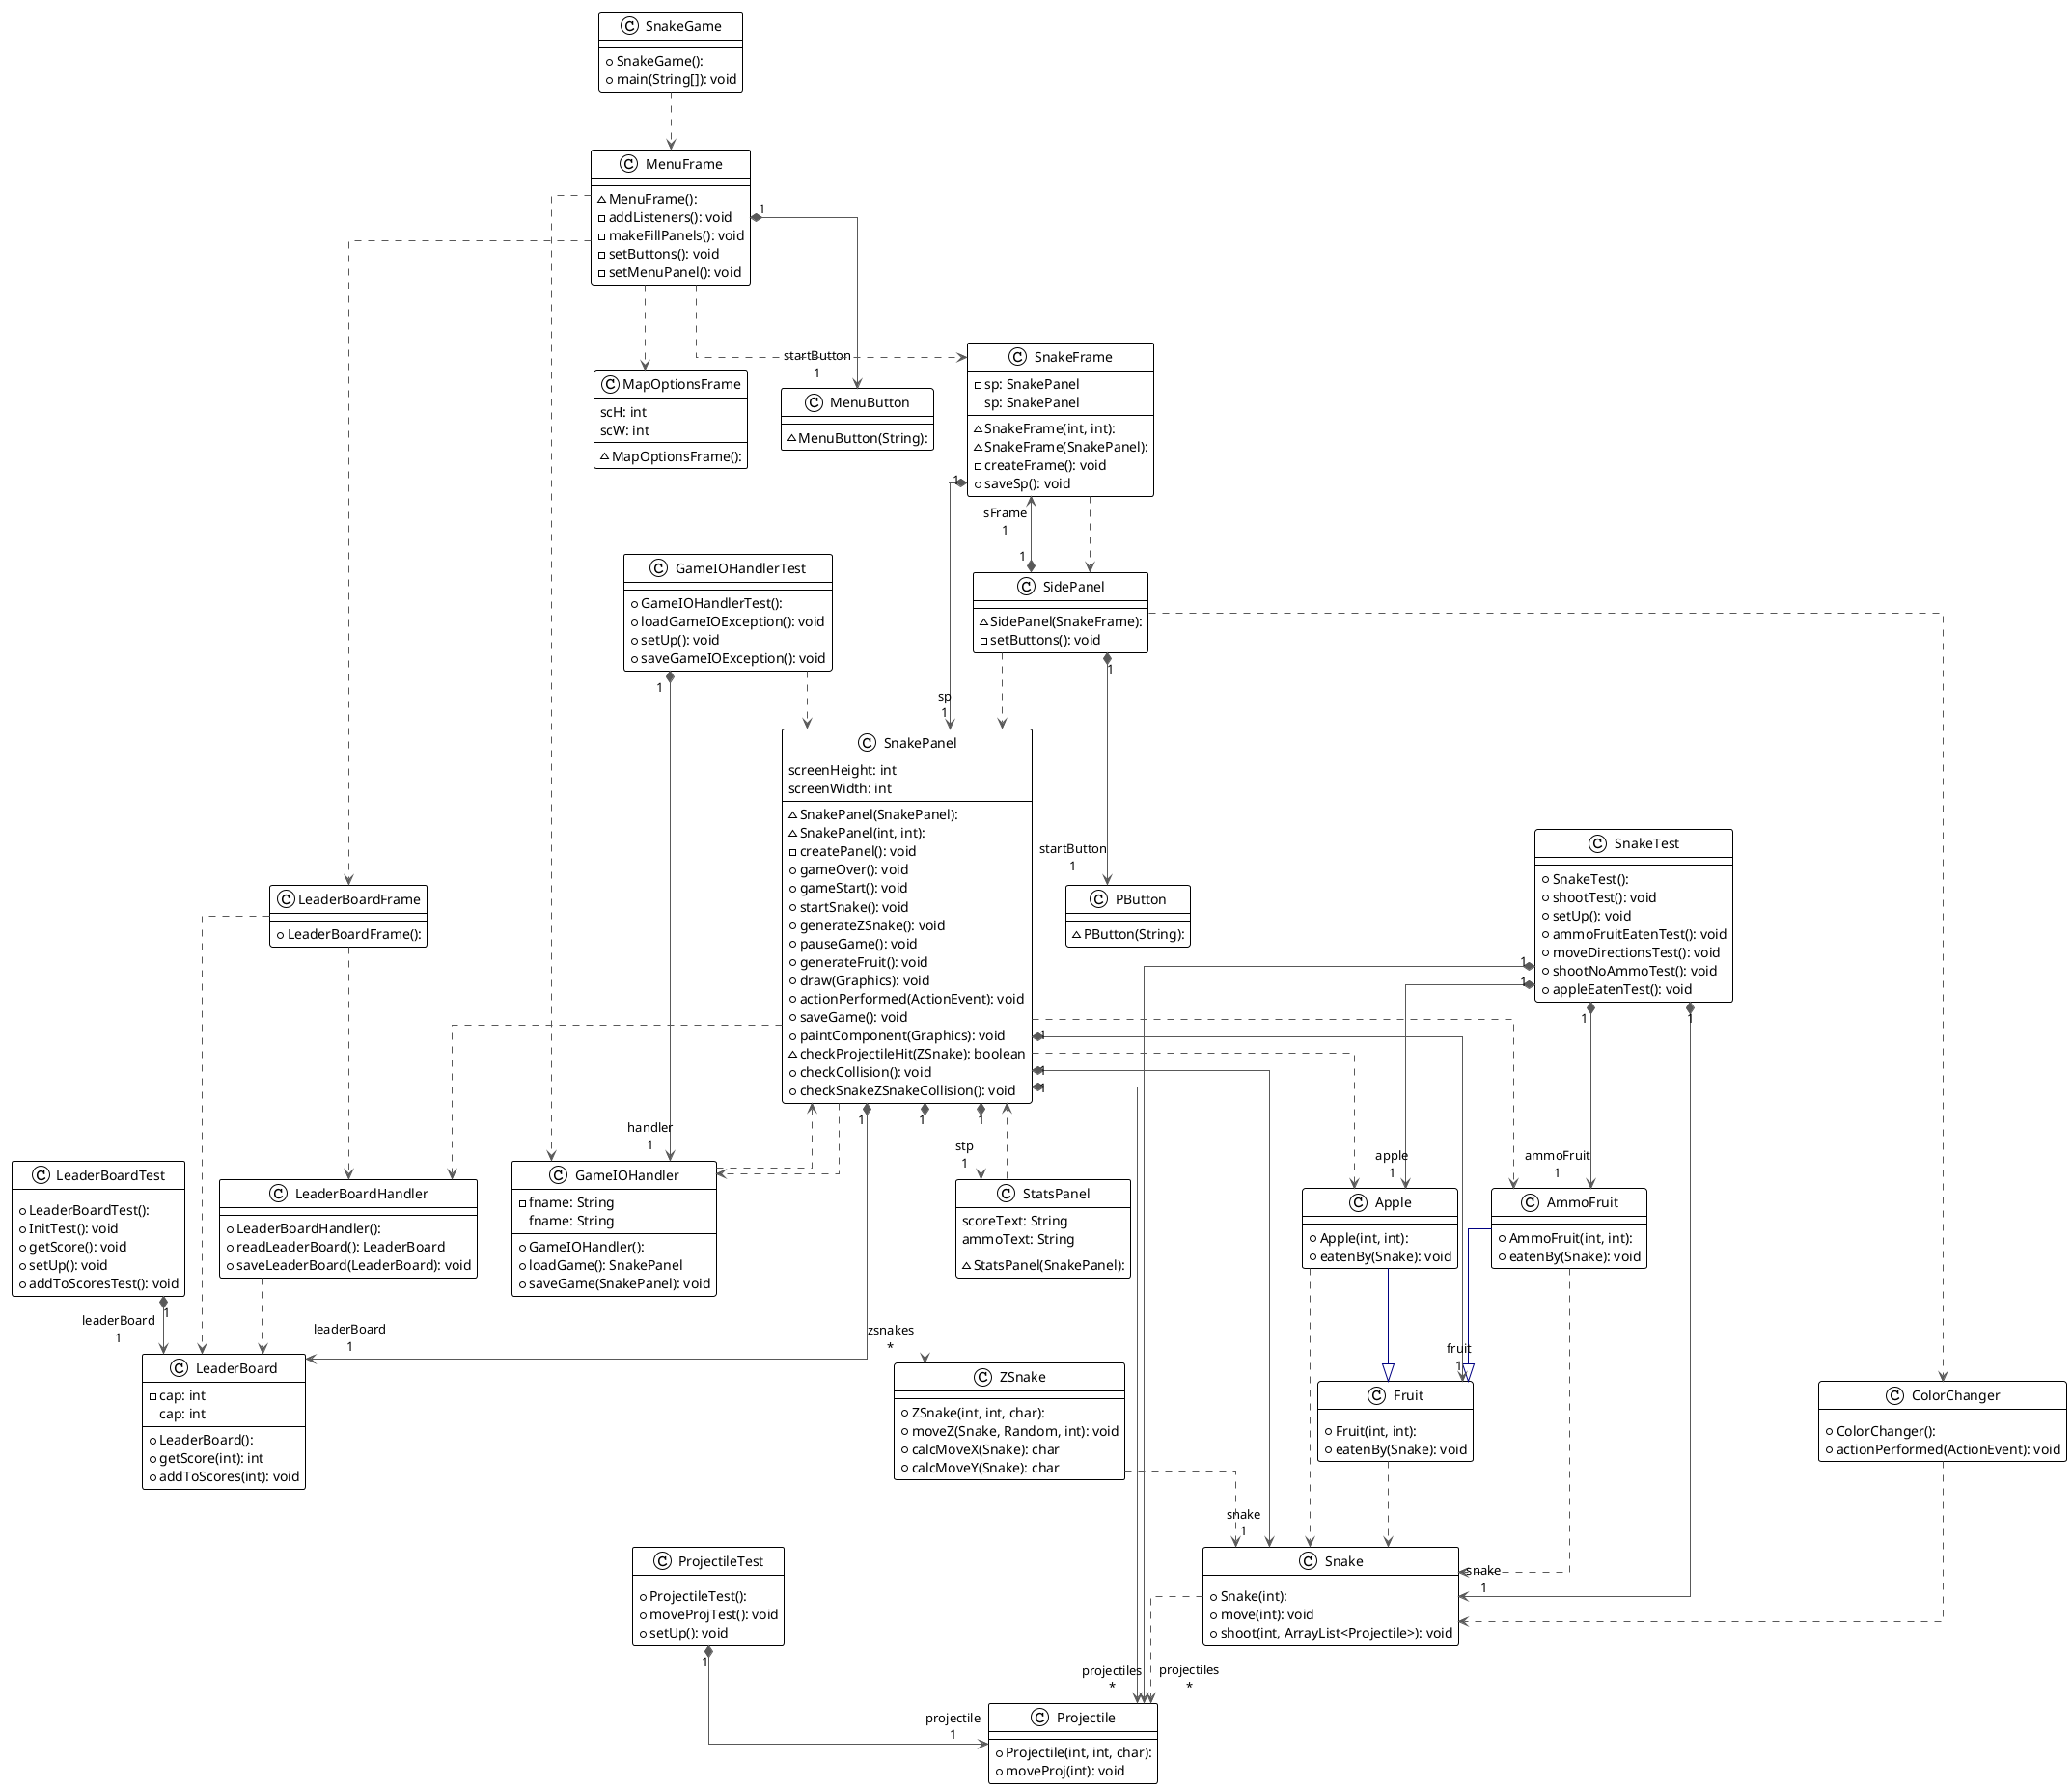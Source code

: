 @startuml

!theme plain
top to bottom direction
skinparam linetype ortho

class AmmoFruit {
  + AmmoFruit(int, int): 
  + eatenBy(Snake): void
}
class Apple {
  + Apple(int, int): 
  + eatenBy(Snake): void
}
class ColorChanger {
  + ColorChanger(): 
  + actionPerformed(ActionEvent): void
}
class Fruit {
  + Fruit(int, int): 
  + eatenBy(Snake): void
}
class GameIOHandler {
  + GameIOHandler(): 
  - fname: String
  + loadGame(): SnakePanel
  + saveGame(SnakePanel): void
   fname: String
}
class GameIOHandlerTest {
  + GameIOHandlerTest(): 
  + loadGameIOException(): void
  + setUp(): void
  + saveGameIOException(): void
}
class LeaderBoard {
  + LeaderBoard(): 
  - cap: int
  + getScore(int): int
  + addToScores(int): void
   cap: int
}
class LeaderBoardFrame {
  + LeaderBoardFrame(): 
}
class LeaderBoardHandler {
  + LeaderBoardHandler(): 
  + readLeaderBoard(): LeaderBoard
  + saveLeaderBoard(LeaderBoard): void
}
class LeaderBoardTest {
  + LeaderBoardTest(): 
  + InitTest(): void
  + getScore(): void
  + setUp(): void
  + addToScoresTest(): void
}
class MapOptionsFrame {
  ~ MapOptionsFrame(): 
   scH: int
   scW: int
}
class MenuButton {
  ~ MenuButton(String): 
}
class MenuFrame {
  ~ MenuFrame(): 
  - addListeners(): void
  - makeFillPanels(): void
  - setButtons(): void
  - setMenuPanel(): void
}
class PButton {
  ~ PButton(String): 
}
class Projectile {
  + Projectile(int, int, char): 
  + moveProj(int): void
}
class ProjectileTest {
  + ProjectileTest(): 
  + moveProjTest(): void
  + setUp(): void
}
class SidePanel {
  ~ SidePanel(SnakeFrame): 
  - setButtons(): void
}
class Snake {
  + Snake(int): 
  + move(int): void
  + shoot(int, ArrayList<Projectile>): void
}
class SnakeFrame {
  ~ SnakeFrame(int, int): 
  ~ SnakeFrame(SnakePanel): 
  - sp: SnakePanel
  - createFrame(): void
  + saveSp(): void
   sp: SnakePanel
}
class SnakeGame {
  + SnakeGame(): 
  + main(String[]): void
}
class SnakePanel {
  ~ SnakePanel(SnakePanel): 
  ~ SnakePanel(int, int): 
  - createPanel(): void
  + gameOver(): void
  + gameStart(): void
  + startSnake(): void
  + generateZSnake(): void
  + pauseGame(): void
  + generateFruit(): void
  + draw(Graphics): void
  + actionPerformed(ActionEvent): void
  + saveGame(): void
  + paintComponent(Graphics): void
  ~ checkProjectileHit(ZSnake): boolean
  + checkCollision(): void
  + checkSnakeZSnakeCollision(): void
   screenHeight: int
   screenWidth: int
}
class SnakeTest {
  + SnakeTest(): 
  + shootTest(): void
  + setUp(): void
  + ammoFruitEatenTest(): void
  + moveDirectionsTest(): void
  + shootNoAmmoTest(): void
  + appleEatenTest(): void
}
class StatsPanel {
  ~ StatsPanel(SnakePanel): 
   scoreText: String
   ammoText: String
}
class ZSnake {
  + ZSnake(int, int, char): 
  + moveZ(Snake, Random, int): void
  + calcMoveX(Snake): char
  + calcMoveY(Snake): char
}

AmmoFruit           -[#000082,plain]-^  Fruit              
AmmoFruit           -[#595959,dashed]->  Snake              
Apple               -[#000082,plain]-^  Fruit              
Apple               -[#595959,dashed]->  Snake              
ColorChanger        -[#595959,dashed]->  Snake              
Fruit               -[#595959,dashed]->  Snake              
GameIOHandler       -[#595959,dashed]->  SnakePanel         
GameIOHandlerTest  "1" *-[#595959,plain]-> "handler\n1" GameIOHandler      
GameIOHandlerTest   -[#595959,dashed]->  SnakePanel         
LeaderBoardFrame    -[#595959,dashed]->  LeaderBoard        
LeaderBoardFrame    -[#595959,dashed]->  LeaderBoardHandler 
LeaderBoardHandler  -[#595959,dashed]->  LeaderBoard        
LeaderBoardTest    "1" *-[#595959,plain]-> "leaderBoard\n1" LeaderBoard        
MenuFrame           -[#595959,dashed]->  GameIOHandler      
MenuFrame           -[#595959,dashed]->  LeaderBoardFrame   
MenuFrame           -[#595959,dashed]->  MapOptionsFrame    
MenuFrame          "1" *-[#595959,plain]-> "startButton\n1" MenuButton         
MenuFrame           -[#595959,dashed]->  SnakeFrame         
ProjectileTest     "1" *-[#595959,plain]-> "projectile\n1" Projectile         
SidePanel           -[#595959,dashed]->  ColorChanger       
SidePanel          "1" *-[#595959,plain]-> "startButton\n1" PButton            
SidePanel          "1" *-[#595959,plain]-> "sFrame\n1" SnakeFrame         
SidePanel           -[#595959,dashed]->  SnakePanel         
Snake               -[#595959,dashed]->  Projectile         
SnakeFrame          -[#595959,dashed]->  SidePanel          
SnakeFrame         "1" *-[#595959,plain]-> "sp\n1" SnakePanel         
SnakeGame           -[#595959,dashed]->  MenuFrame          
SnakePanel          -[#595959,dashed]->  AmmoFruit          
SnakePanel          -[#595959,dashed]->  Apple              
SnakePanel         "1" *-[#595959,plain]-> "fruit\n1" Fruit              
SnakePanel          -[#595959,dashed]->  GameIOHandler      
SnakePanel         "1" *-[#595959,plain]-> "leaderBoard\n1" LeaderBoard        
SnakePanel          -[#595959,dashed]->  LeaderBoardHandler 
SnakePanel         "1" *-[#595959,plain]-> "projectiles\n*" Projectile         
SnakePanel         "1" *-[#595959,plain]-> "snake\n1" Snake              
SnakePanel         "1" *-[#595959,plain]-> "stp\n1" StatsPanel         
SnakePanel         "1" *-[#595959,plain]-> "zsnakes\n*" ZSnake             
SnakeTest          "1" *-[#595959,plain]-> "ammoFruit\n1" AmmoFruit          
SnakeTest          "1" *-[#595959,plain]-> "apple\n1" Apple              
SnakeTest          "1" *-[#595959,plain]-> "projectiles\n*" Projectile         
SnakeTest          "1" *-[#595959,plain]-> "snake\n1" Snake              
StatsPanel          -[#595959,dashed]->  SnakePanel         
ZSnake              -[#595959,dashed]->  Snake              
@enduml
